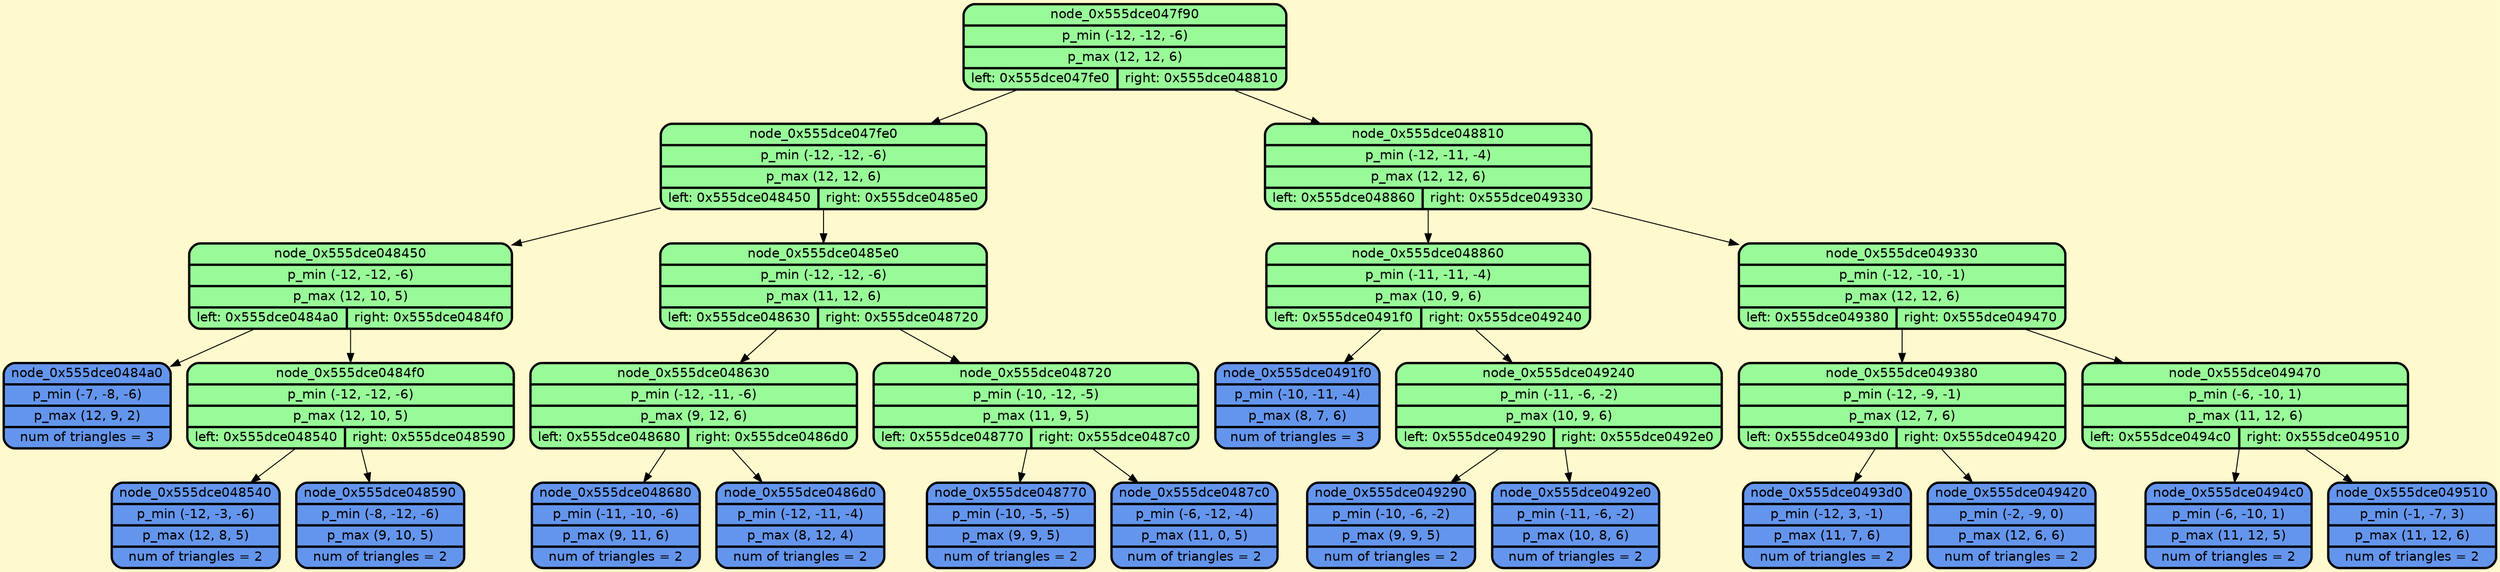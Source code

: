digraph G {
    rankdir=TB;
    node [style=filled, fontname="Helvetica", fontcolor=darkblue, fillcolor=peachpuff, color="#252A34", penwidth=2.5];
    bgcolor="lemonchiffon";

    node_0x555dce047f90 [shape=Mrecord; style=filled; fillcolor=palegreen; color="#000000"; fontcolor="#000000"; label="{ node_0x555dce047f90 | p_min (-12, -12, -6) | p_max (12, 12, 6) | { left: 0x555dce047fe0 | right: 0x555dce048810 } }"];
    node_0x555dce047fe0 [shape=Mrecord; style=filled; fillcolor=palegreen; color="#000000"; fontcolor="#000000"; label="{ node_0x555dce047fe0 | p_min (-12, -12, -6) | p_max (12, 12, 6) | { left: 0x555dce048450 | right: 0x555dce0485e0 } }"];
    node_0x555dce048450 [shape=Mrecord; style=filled; fillcolor=palegreen; color="#000000"; fontcolor="#000000"; label="{ node_0x555dce048450 | p_min (-12, -12, -6) | p_max (12, 10, 5) | { left: 0x555dce0484a0 | right: 0x555dce0484f0 } }"];
    node_0x555dce0484a0 [shape=Mrecord; style=filled; fillcolor=cornflowerblue; color="#000000"; fontcolor="#000000"; label="{ node_0x555dce0484a0 | p_min (-7, -8, -6) | p_max (12, 9, 2) | num of triangles = 3}"];
    node_0x555dce0484f0 [shape=Mrecord; style=filled; fillcolor=palegreen; color="#000000"; fontcolor="#000000"; label="{ node_0x555dce0484f0 | p_min (-12, -12, -6) | p_max (12, 10, 5) | { left: 0x555dce048540 | right: 0x555dce048590 } }"];
    node_0x555dce048540 [shape=Mrecord; style=filled; fillcolor=cornflowerblue; color="#000000"; fontcolor="#000000"; label="{ node_0x555dce048540 | p_min (-12, -3, -6) | p_max (12, 8, 5) | num of triangles = 2}"];
    node_0x555dce048590 [shape=Mrecord; style=filled; fillcolor=cornflowerblue; color="#000000"; fontcolor="#000000"; label="{ node_0x555dce048590 | p_min (-8, -12, -6) | p_max (9, 10, 5) | num of triangles = 2}"];
    node_0x555dce0485e0 [shape=Mrecord; style=filled; fillcolor=palegreen; color="#000000"; fontcolor="#000000"; label="{ node_0x555dce0485e0 | p_min (-12, -12, -6) | p_max (11, 12, 6) | { left: 0x555dce048630 | right: 0x555dce048720 } }"];
    node_0x555dce048630 [shape=Mrecord; style=filled; fillcolor=palegreen; color="#000000"; fontcolor="#000000"; label="{ node_0x555dce048630 | p_min (-12, -11, -6) | p_max (9, 12, 6) | { left: 0x555dce048680 | right: 0x555dce0486d0 } }"];
    node_0x555dce048680 [shape=Mrecord; style=filled; fillcolor=cornflowerblue; color="#000000"; fontcolor="#000000"; label="{ node_0x555dce048680 | p_min (-11, -10, -6) | p_max (9, 11, 6) | num of triangles = 2}"];
    node_0x555dce0486d0 [shape=Mrecord; style=filled; fillcolor=cornflowerblue; color="#000000"; fontcolor="#000000"; label="{ node_0x555dce0486d0 | p_min (-12, -11, -4) | p_max (8, 12, 4) | num of triangles = 2}"];
    node_0x555dce048720 [shape=Mrecord; style=filled; fillcolor=palegreen; color="#000000"; fontcolor="#000000"; label="{ node_0x555dce048720 | p_min (-10, -12, -5) | p_max (11, 9, 5) | { left: 0x555dce048770 | right: 0x555dce0487c0 } }"];
    node_0x555dce048770 [shape=Mrecord; style=filled; fillcolor=cornflowerblue; color="#000000"; fontcolor="#000000"; label="{ node_0x555dce048770 | p_min (-10, -5, -5) | p_max (9, 9, 5) | num of triangles = 2}"];
    node_0x555dce0487c0 [shape=Mrecord; style=filled; fillcolor=cornflowerblue; color="#000000"; fontcolor="#000000"; label="{ node_0x555dce0487c0 | p_min (-6, -12, -4) | p_max (11, 0, 5) | num of triangles = 2}"];
    node_0x555dce048810 [shape=Mrecord; style=filled; fillcolor=palegreen; color="#000000"; fontcolor="#000000"; label="{ node_0x555dce048810 | p_min (-12, -11, -4) | p_max (12, 12, 6) | { left: 0x555dce048860 | right: 0x555dce049330 } }"];
    node_0x555dce048860 [shape=Mrecord; style=filled; fillcolor=palegreen; color="#000000"; fontcolor="#000000"; label="{ node_0x555dce048860 | p_min (-11, -11, -4) | p_max (10, 9, 6) | { left: 0x555dce0491f0 | right: 0x555dce049240 } }"];
    node_0x555dce0491f0 [shape=Mrecord; style=filled; fillcolor=cornflowerblue; color="#000000"; fontcolor="#000000"; label="{ node_0x555dce0491f0 | p_min (-10, -11, -4) | p_max (8, 7, 6) | num of triangles = 3}"];
    node_0x555dce049240 [shape=Mrecord; style=filled; fillcolor=palegreen; color="#000000"; fontcolor="#000000"; label="{ node_0x555dce049240 | p_min (-11, -6, -2) | p_max (10, 9, 6) | { left: 0x555dce049290 | right: 0x555dce0492e0 } }"];
    node_0x555dce049290 [shape=Mrecord; style=filled; fillcolor=cornflowerblue; color="#000000"; fontcolor="#000000"; label="{ node_0x555dce049290 | p_min (-10, -6, -2) | p_max (9, 9, 5) | num of triangles = 2}"];
    node_0x555dce0492e0 [shape=Mrecord; style=filled; fillcolor=cornflowerblue; color="#000000"; fontcolor="#000000"; label="{ node_0x555dce0492e0 | p_min (-11, -6, -2) | p_max (10, 8, 6) | num of triangles = 2}"];
    node_0x555dce049330 [shape=Mrecord; style=filled; fillcolor=palegreen; color="#000000"; fontcolor="#000000"; label="{ node_0x555dce049330 | p_min (-12, -10, -1) | p_max (12, 12, 6) | { left: 0x555dce049380 | right: 0x555dce049470 } }"];
    node_0x555dce049380 [shape=Mrecord; style=filled; fillcolor=palegreen; color="#000000"; fontcolor="#000000"; label="{ node_0x555dce049380 | p_min (-12, -9, -1) | p_max (12, 7, 6) | { left: 0x555dce0493d0 | right: 0x555dce049420 } }"];
    node_0x555dce0493d0 [shape=Mrecord; style=filled; fillcolor=cornflowerblue; color="#000000"; fontcolor="#000000"; label="{ node_0x555dce0493d0 | p_min (-12, 3, -1) | p_max (11, 7, 6) | num of triangles = 2}"];
    node_0x555dce049420 [shape=Mrecord; style=filled; fillcolor=cornflowerblue; color="#000000"; fontcolor="#000000"; label="{ node_0x555dce049420 | p_min (-2, -9, 0) | p_max (12, 6, 6) | num of triangles = 2}"];
    node_0x555dce049470 [shape=Mrecord; style=filled; fillcolor=palegreen; color="#000000"; fontcolor="#000000"; label="{ node_0x555dce049470 | p_min (-6, -10, 1) | p_max (11, 12, 6) | { left: 0x555dce0494c0 | right: 0x555dce049510 } }"];
    node_0x555dce0494c0 [shape=Mrecord; style=filled; fillcolor=cornflowerblue; color="#000000"; fontcolor="#000000"; label="{ node_0x555dce0494c0 | p_min (-6, -10, 1) | p_max (11, 12, 5) | num of triangles = 2}"];
    node_0x555dce049510 [shape=Mrecord; style=filled; fillcolor=cornflowerblue; color="#000000"; fontcolor="#000000"; label="{ node_0x555dce049510 | p_min (-1, -7, 3) | p_max (11, 12, 6) | num of triangles = 2}"];

    node_0x555dce047f90 -> node_0x555dce047fe0;
    node_0x555dce047f90 -> node_0x555dce048810;
    node_0x555dce047fe0 -> node_0x555dce048450;
    node_0x555dce047fe0 -> node_0x555dce0485e0;
    node_0x555dce048450 -> node_0x555dce0484a0;
    node_0x555dce048450 -> node_0x555dce0484f0;
    node_0x555dce0484f0 -> node_0x555dce048540;
    node_0x555dce0484f0 -> node_0x555dce048590;
    node_0x555dce0485e0 -> node_0x555dce048630;
    node_0x555dce0485e0 -> node_0x555dce048720;
    node_0x555dce048630 -> node_0x555dce048680;
    node_0x555dce048630 -> node_0x555dce0486d0;
    node_0x555dce048720 -> node_0x555dce048770;
    node_0x555dce048720 -> node_0x555dce0487c0;
    node_0x555dce048810 -> node_0x555dce048860;
    node_0x555dce048810 -> node_0x555dce049330;
    node_0x555dce048860 -> node_0x555dce0491f0;
    node_0x555dce048860 -> node_0x555dce049240;
    node_0x555dce049240 -> node_0x555dce049290;
    node_0x555dce049240 -> node_0x555dce0492e0;
    node_0x555dce049330 -> node_0x555dce049380;
    node_0x555dce049330 -> node_0x555dce049470;
    node_0x555dce049380 -> node_0x555dce0493d0;
    node_0x555dce049380 -> node_0x555dce049420;
    node_0x555dce049470 -> node_0x555dce0494c0;
    node_0x555dce049470 -> node_0x555dce049510;
}
